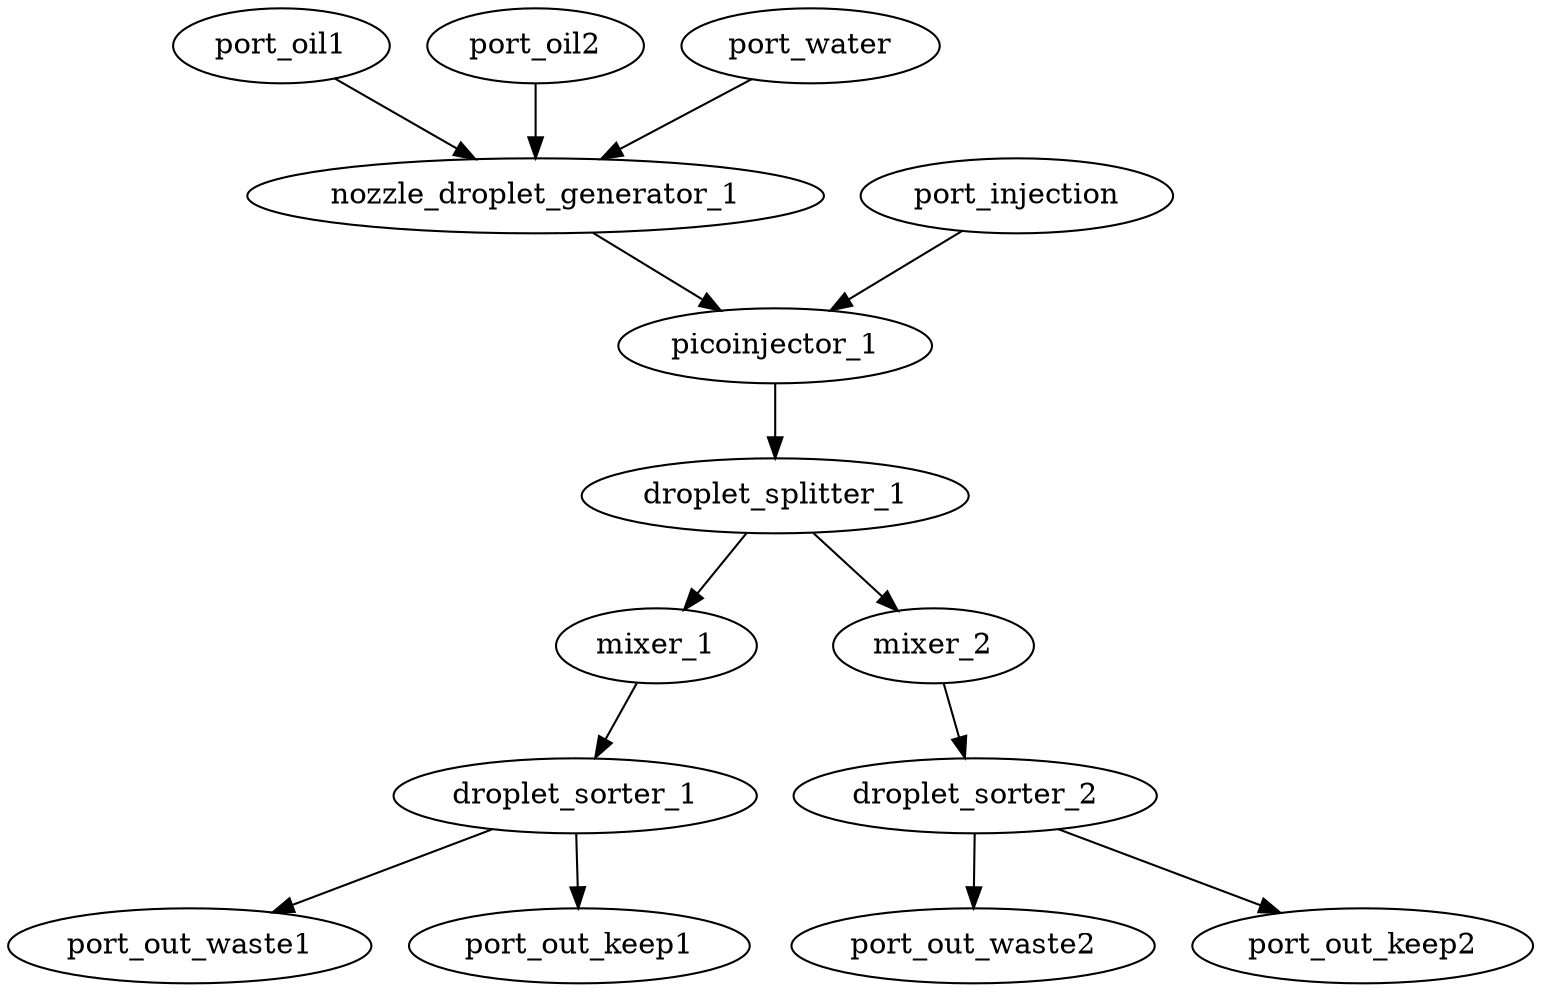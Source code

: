 digraph "" {
	port_oil1 -> nozzle_droplet_generator_1 [key=0,
	connection_id=connection_1,
	connection_ref="{'name': 'connection_1', 'ID': 'connection_1', 'entity': 'CHANNEL', 'params': {'data': {'channelWidth': 300, 'connectionSpacing': \
1000}}, 'source': {'_component': 'port_oil1', '_port': '1'}, 'sinks': [{'_component': 'nozzle_droplet_generator_1', '_port': '2'}], '\
layer': {'_id': '0', 'name': 'FLOW_0', 'type': 'FLOW', 'group': '0', 'params': {'data': {}}}, '_paths': []}",
	sink_port="{'_component': 'nozzle_droplet_generator_1', '_port': '2'}",
	source_port="{'_component': 'port_oil1', '_port': '1'}"];
nozzle_droplet_generator_1 -> picoinjector_1 [key=0,
connection_id=connection_4,
connection_ref="{'name': 'connection_4', 'ID': 'connection_4', 'entity': 'CHANNEL', 'params': {'data': {'channelWidth': 300, 'connectionSpacing': \
1000}}, 'source': {'_component': 'nozzle_droplet_generator_1', '_port': '3'}, 'sinks': [{'_component': 'picoinjector_1', '_port': '\
1'}], 'layer': {'_id': '0', 'name': 'FLOW_0', 'type': 'FLOW', 'group': '0', 'params': {'data': {}}}, '_paths': []}",
sink_port="{'_component': 'picoinjector_1', '_port': '1'}",
source_port="{'_component': 'nozzle_droplet_generator_1', '_port': '3'}"];
port_oil2 -> nozzle_droplet_generator_1 [key=0,
connection_id=connection_2,
connection_ref="{'name': 'connection_2', 'ID': 'connection_2', 'entity': 'CHANNEL', 'params': {'data': {'channelWidth': 300, 'connectionSpacing': \
1000}}, 'source': {'_component': 'port_oil2', '_port': '1'}, 'sinks': [{'_component': 'nozzle_droplet_generator_1', '_port': '4'}], '\
layer': {'_id': '0', 'name': 'FLOW_0', 'type': 'FLOW', 'group': '0', 'params': {'data': {}}}, '_paths': []}",
sink_port="{'_component': 'nozzle_droplet_generator_1', '_port': '4'}",
source_port="{'_component': 'port_oil2', '_port': '1'}"];
port_water -> nozzle_droplet_generator_1 [key=0,
connection_id=connection_3,
connection_ref="{'name': 'connection_3', 'ID': 'connection_3', 'entity': 'CHANNEL', 'params': {'data': {'channelWidth': 300, 'connectionSpacing': \
1000}}, 'source': {'_component': 'port_water', '_port': '1'}, 'sinks': [{'_component': 'nozzle_droplet_generator_1', '_port': '1'}], '\
layer': {'_id': '0', 'name': 'FLOW_0', 'type': 'FLOW', 'group': '0', 'params': {'data': {}}}, '_paths': []}",
sink_port="{'_component': 'nozzle_droplet_generator_1', '_port': '1'}",
source_port="{'_component': 'port_water', '_port': '1'}"];
picoinjector_1 -> droplet_splitter_1 [key=0,
connection_id=connection_6,
connection_ref="{'name': 'connection_6', 'ID': 'connection_6', 'entity': 'CHANNEL', 'params': {'data': {'channelWidth': 300, 'connectionSpacing': \
1000}}, 'source': {'_component': 'picoinjector_1', '_port': '2'}, 'sinks': [{'_component': 'droplet_splitter_1', '_port': '1'}], '\
layer': {'_id': '0', 'name': 'FLOW_0', 'type': 'FLOW', 'group': '0', 'params': {'data': {}}}, '_paths': []}",
sink_port="{'_component': 'droplet_splitter_1', '_port': '1'}",
source_port="{'_component': 'picoinjector_1', '_port': '2'}"];
port_injection -> picoinjector_1 [key=0,
connection_id=connection_5,
connection_ref="{'name': 'connection_5', 'ID': 'connection_5', 'entity': 'CHANNEL', 'params': {'data': {'channelWidth': 300, 'connectionSpacing': \
1000}}, 'source': {'_component': 'port_injection', '_port': '1'}, 'sinks': [{'_component': 'picoinjector_1', '_port': '3'}], 'layer': {'_\
id': '0', 'name': 'FLOW_0', 'type': 'FLOW', 'group': '0', 'params': {'data': {}}}, '_paths': []}",
sink_port="{'_component': 'picoinjector_1', '_port': '3'}",
source_port="{'_component': 'port_injection', '_port': '1'}"];
droplet_splitter_1 -> mixer_1 [key=0,
connection_id=connection_7,
connection_ref="{'name': 'connection_7', 'ID': 'connection_7', 'entity': 'CHANNEL', 'params': {'data': {'channelWidth': 300, 'connectionSpacing': \
1000}}, 'source': {'_component': 'droplet_splitter_1', '_port': '2'}, 'sinks': [{'_component': 'mixer_1', '_port': '1'}], 'layer': {'_\
id': '0', 'name': 'FLOW_0', 'type': 'FLOW', 'group': '0', 'params': {'data': {}}}, '_paths': []}",
sink_port="{'_component': 'mixer_1', '_port': '1'}",
source_port="{'_component': 'droplet_splitter_1', '_port': '2'}"];
droplet_splitter_1 -> mixer_2 [key=0,
connection_id=connection_8,
connection_ref="{'name': 'connection_8', 'ID': 'connection_8', 'entity': 'CHANNEL', 'params': {'data': {'channelWidth': 300, 'connectionSpacing': \
1000}}, 'source': {'_component': 'droplet_splitter_1', '_port': '3'}, 'sinks': [{'_component': 'mixer_2', '_port': '1'}], 'layer': {'_\
id': '0', 'name': 'FLOW_0', 'type': 'FLOW', 'group': '0', 'params': {'data': {}}}, '_paths': []}",
sink_port="{'_component': 'mixer_2', '_port': '1'}",
source_port="{'_component': 'droplet_splitter_1', '_port': '3'}"];
mixer_1 -> droplet_sorter_1 [key=0,
connection_id=connection_9,
connection_ref="{'name': 'connection_9', 'ID': 'connection_9', 'entity': 'CHANNEL', 'params': {'data': {'channelWidth': 300, 'connectionSpacing': \
1000}}, 'source': {'_component': 'mixer_1', '_port': '2'}, 'sinks': [{'_component': 'droplet_sorter_1', '_port': '1'}], 'layer': {'_\
id': '0', 'name': 'FLOW_0', 'type': 'FLOW', 'group': '0', 'params': {'data': {}}}, '_paths': []}",
sink_port="{'_component': 'droplet_sorter_1', '_port': '1'}",
source_port="{'_component': 'mixer_1', '_port': '2'}"];
mixer_2 -> droplet_sorter_2 [key=0,
connection_id=connection_10,
connection_ref="{'name': 'connection_10', 'ID': 'connection_10', 'entity': 'CHANNEL', 'params': {'data': {'channelWidth': 300, 'connectionSpacing': \
1000}}, 'source': {'_component': 'mixer_2', '_port': '2'}, 'sinks': [{'_component': 'droplet_sorter_2', '_port': '1'}], 'layer': {'_\
id': '0', 'name': 'FLOW_0', 'type': 'FLOW', 'group': '0', 'params': {'data': {}}}, '_paths': []}",
sink_port="{'_component': 'droplet_sorter_2', '_port': '1'}",
source_port="{'_component': 'mixer_2', '_port': '2'}"];
droplet_sorter_1 -> port_out_waste1 [key=0,
connection_id=connection_11,
connection_ref="{'name': 'connection_11', 'ID': 'connection_11', 'entity': 'CHANNEL', 'params': {'data': {'channelWidth': 300, 'connectionSpacing': \
1000}}, 'source': {'_component': 'droplet_sorter_1', '_port': '2'}, 'sinks': [{'_component': 'port_out_waste1', '_port': '1'}], '\
layer': {'_id': '0', 'name': 'FLOW_0', 'type': 'FLOW', 'group': '0', 'params': {'data': {}}}, '_paths': []}",
sink_port="{'_component': 'port_out_waste1', '_port': '1'}",
source_port="{'_component': 'droplet_sorter_1', '_port': '2'}"];
droplet_sorter_1 -> port_out_keep1 [key=0,
connection_id=connection_13,
connection_ref="{'name': 'connection_13', 'ID': 'connection_13', 'entity': 'CHANNEL', 'params': {'data': {'channelWidth': 300, 'connectionSpacing': \
1000}}, 'source': {'_component': 'droplet_sorter_1', '_port': '3'}, 'sinks': [{'_component': 'port_out_keep1', '_port': '1'}], '\
layer': {'_id': '0', 'name': 'FLOW_0', 'type': 'FLOW', 'group': '0', 'params': {'data': {}}}, '_paths': []}",
sink_port="{'_component': 'port_out_keep1', '_port': '1'}",
source_port="{'_component': 'droplet_sorter_1', '_port': '3'}"];
droplet_sorter_2 -> port_out_waste2 [key=0,
connection_id=connection_12,
connection_ref="{'name': 'connection_12', 'ID': 'connection_12', 'entity': 'CHANNEL', 'params': {'data': {'channelWidth': 300, 'connectionSpacing': \
1000}}, 'source': {'_component': 'droplet_sorter_2', '_port': '2'}, 'sinks': [{'_component': 'port_out_waste2', '_port': '1'}], '\
layer': {'_id': '0', 'name': 'FLOW_0', 'type': 'FLOW', 'group': '0', 'params': {'data': {}}}, '_paths': []}",
sink_port="{'_component': 'port_out_waste2', '_port': '1'}",
source_port="{'_component': 'droplet_sorter_2', '_port': '2'}"];
droplet_sorter_2 -> port_out_keep2 [key=0,
connection_id=connection_14,
connection_ref="{'name': 'connection_14', 'ID': 'connection_14', 'entity': 'CHANNEL', 'params': {'data': {'channelWidth': 300, 'connectionSpacing': \
1000}}, 'source': {'_component': 'droplet_sorter_2', '_port': '3'}, 'sinks': [{'_component': 'port_out_keep2', '_port': '1'}], '\
layer': {'_id': '0', 'name': 'FLOW_0', 'type': 'FLOW', 'group': '0', 'params': {'data': {}}}, '_paths': []}",
sink_port="{'_component': 'port_out_keep2', '_port': '1'}",
source_port="{'_component': 'droplet_sorter_2', '_port': '3'}"];
}
